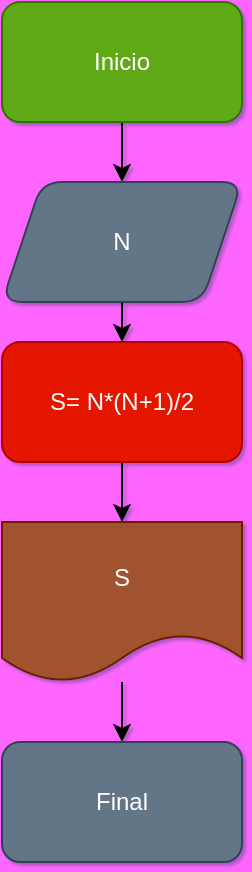 <mxfile>
    <diagram id="jk0nHz--Yc8MD62bNRtF" name="Página-1">
        <mxGraphModel dx="629" dy="470" grid="1" gridSize="13" guides="1" tooltips="1" connect="1" arrows="1" fold="1" page="0" pageScale="1" pageWidth="827" pageHeight="1169" background="#FF66FF" math="0" shadow="1">
            <root>
                <mxCell id="0"/>
                <mxCell id="1" parent="0"/>
                <mxCell id="4" value="" style="edgeStyle=none;html=1;" edge="1" parent="1" source="2" target="3">
                    <mxGeometry relative="1" as="geometry"/>
                </mxCell>
                <mxCell id="2" value="Inicio" style="rounded=1;whiteSpace=wrap;html=1;fillColor=#60a917;fontColor=#ffffff;strokeColor=#2D7600;" vertex="1" parent="1">
                    <mxGeometry x="230" y="50" width="120" height="60" as="geometry"/>
                </mxCell>
                <mxCell id="6" value="" style="edgeStyle=none;html=1;" edge="1" parent="1" source="3" target="5">
                    <mxGeometry relative="1" as="geometry"/>
                </mxCell>
                <mxCell id="3" value="N" style="shape=parallelogram;perimeter=parallelogramPerimeter;whiteSpace=wrap;html=1;fixedSize=1;rounded=1;fillColor=#647687;fontColor=#ffffff;strokeColor=#314354;" vertex="1" parent="1">
                    <mxGeometry x="230" y="140" width="120" height="60" as="geometry"/>
                </mxCell>
                <mxCell id="8" value="" style="edgeStyle=none;html=1;" edge="1" parent="1" source="5" target="7">
                    <mxGeometry relative="1" as="geometry"/>
                </mxCell>
                <mxCell id="5" value="S= N*(N+1)/2" style="whiteSpace=wrap;html=1;fillColor=#e51400;strokeColor=#B20000;fontColor=#ffffff;rounded=1;" vertex="1" parent="1">
                    <mxGeometry x="230" y="220" width="120" height="60" as="geometry"/>
                </mxCell>
                <mxCell id="10" value="" style="edgeStyle=none;html=1;" edge="1" parent="1" source="7">
                    <mxGeometry relative="1" as="geometry">
                        <mxPoint x="290" y="420" as="targetPoint"/>
                        <Array as="points">
                            <mxPoint x="290" y="390"/>
                        </Array>
                    </mxGeometry>
                </mxCell>
                <mxCell id="7" value="S" style="shape=document;whiteSpace=wrap;html=1;boundedLbl=1;fillColor=#a0522d;strokeColor=#6D1F00;fontColor=#ffffff;rounded=1;" vertex="1" parent="1">
                    <mxGeometry x="230" y="310" width="120" height="80" as="geometry"/>
                </mxCell>
                <mxCell id="11" value="Final" style="rounded=1;whiteSpace=wrap;html=1;fillColor=#647687;strokeColor=#314354;fontColor=#ffffff;" vertex="1" parent="1">
                    <mxGeometry x="230" y="420" width="120" height="60" as="geometry"/>
                </mxCell>
            </root>
        </mxGraphModel>
    </diagram>
</mxfile>
